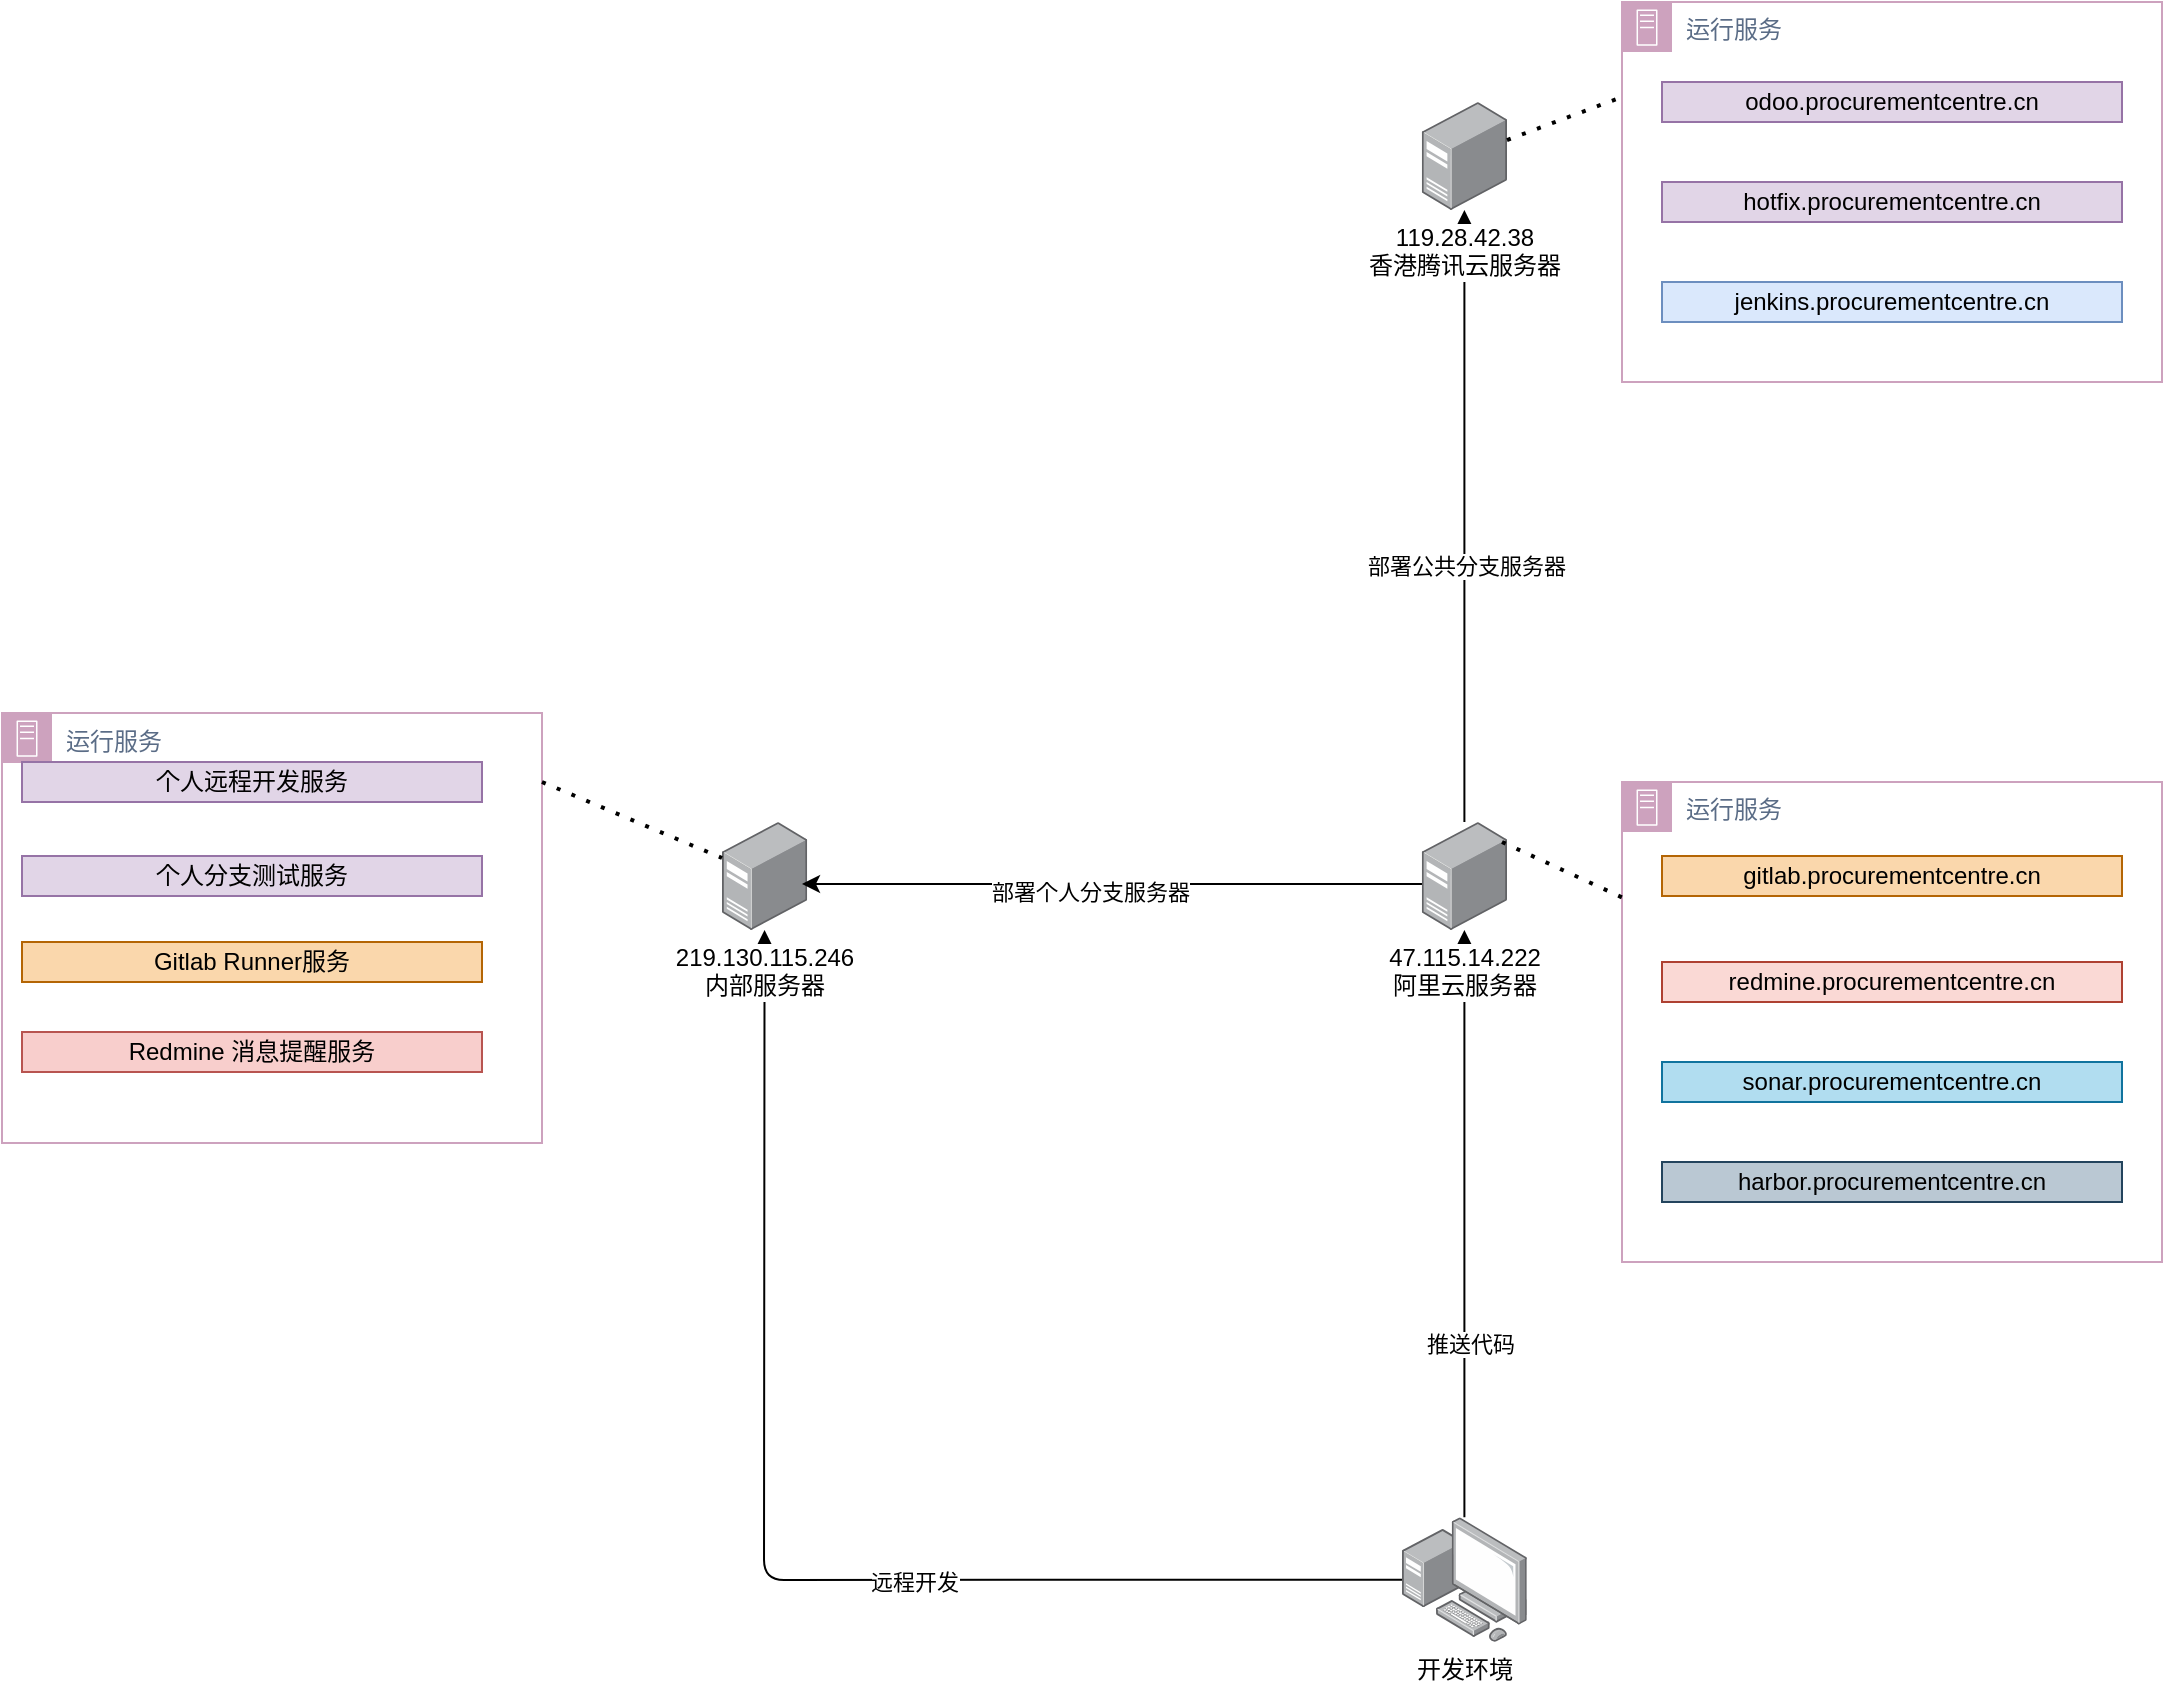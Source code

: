 <mxfile version="13.7.3" type="github" pages="3">
  <diagram id="aA93bd_iw_xx4IOQZr9C" name="Page-1">
    <mxGraphModel dx="2249" dy="1960" grid="1" gridSize="10" guides="1" tooltips="1" connect="1" arrows="1" fold="1" page="1" pageScale="1" pageWidth="827" pageHeight="1169" math="0" shadow="0">
      <root>
        <mxCell id="0" />
        <mxCell id="1" parent="0" />
        <mxCell id="nrHtv3V79Zr1azBo63br-32" value="运行服务" style="points=[[0,0],[0.25,0],[0.5,0],[0.75,0],[1,0],[1,0.25],[1,0.5],[1,0.75],[1,1],[0.75,1],[0.5,1],[0.25,1],[0,1],[0,0.75],[0,0.5],[0,0.25]];outlineConnect=0;gradientColor=none;html=1;whiteSpace=wrap;fontSize=12;fontStyle=0;shape=mxgraph.aws4.group;grIcon=mxgraph.aws4.group_on_premise;fillColor=none;verticalAlign=top;align=left;spacingLeft=30;fontColor=#5A6C86;dashed=0;strokeColor=#CDA2BE;" parent="1" vertex="1">
          <mxGeometry x="-570" y="255.5" width="270" height="215" as="geometry" />
        </mxCell>
        <mxCell id="nrHtv3V79Zr1azBo63br-26" value="运行服务" style="points=[[0,0],[0.25,0],[0.5,0],[0.75,0],[1,0],[1,0.25],[1,0.5],[1,0.75],[1,1],[0.75,1],[0.5,1],[0.25,1],[0,1],[0,0.75],[0,0.5],[0,0.25]];outlineConnect=0;gradientColor=none;html=1;whiteSpace=wrap;fontSize=12;fontStyle=0;shape=mxgraph.aws4.group;grIcon=mxgraph.aws4.group_on_premise;fillColor=none;verticalAlign=top;align=left;spacingLeft=30;fontColor=#5A6C86;dashed=0;strokeColor=#CDA2BE;" parent="1" vertex="1">
          <mxGeometry x="240" y="-100" width="270" height="190" as="geometry" />
        </mxCell>
        <mxCell id="nrHtv3V79Zr1azBo63br-20" value="" style="endArrow=classic;html=1;" parent="1" source="rVWC7oh4cJsDwkScO6lr-1" target="rVWC7oh4cJsDwkScO6lr-4" edge="1">
          <mxGeometry width="50" height="50" relative="1" as="geometry">
            <mxPoint x="-80" y="620" as="sourcePoint" />
            <mxPoint x="-30" y="570" as="targetPoint" />
            <Array as="points">
              <mxPoint x="-189" y="689" />
            </Array>
          </mxGeometry>
        </mxCell>
        <mxCell id="nrHtv3V79Zr1azBo63br-21" value="远程开发" style="edgeLabel;html=1;align=center;verticalAlign=middle;resizable=0;points=[];" parent="nrHtv3V79Zr1azBo63br-20" vertex="1" connectable="0">
          <mxGeometry x="-0.242" y="1" relative="1" as="geometry">
            <mxPoint as="offset" />
          </mxGeometry>
        </mxCell>
        <mxCell id="nrHtv3V79Zr1azBo63br-14" value="" style="endArrow=classic;html=1;" parent="1" source="rVWC7oh4cJsDwkScO6lr-1" target="rVWC7oh4cJsDwkScO6lr-3" edge="1">
          <mxGeometry width="50" height="50" relative="1" as="geometry">
            <mxPoint x="130" y="600" as="sourcePoint" />
            <mxPoint x="180" y="550" as="targetPoint" />
          </mxGeometry>
        </mxCell>
        <mxCell id="nrHtv3V79Zr1azBo63br-15" value="推送代码" style="edgeLabel;html=1;align=center;verticalAlign=middle;resizable=0;points=[];" parent="nrHtv3V79Zr1azBo63br-14" vertex="1" connectable="0">
          <mxGeometry x="-0.41" y="-3" relative="1" as="geometry">
            <mxPoint as="offset" />
          </mxGeometry>
        </mxCell>
        <mxCell id="nrHtv3V79Zr1azBo63br-18" value="" style="endArrow=classic;html=1;" parent="1" source="rVWC7oh4cJsDwkScO6lr-3" target="rVWC7oh4cJsDwkScO6lr-2" edge="1">
          <mxGeometry width="50" height="50" relative="1" as="geometry">
            <mxPoint x="150" y="210" as="sourcePoint" />
            <mxPoint x="220" y="140" as="targetPoint" />
          </mxGeometry>
        </mxCell>
        <mxCell id="nrHtv3V79Zr1azBo63br-19" value="部署公共分支服务器" style="edgeLabel;html=1;align=center;verticalAlign=middle;resizable=0;points=[];" parent="nrHtv3V79Zr1azBo63br-18" vertex="1" connectable="0">
          <mxGeometry x="-0.163" y="-1" relative="1" as="geometry">
            <mxPoint as="offset" />
          </mxGeometry>
        </mxCell>
        <mxCell id="rVWC7oh4cJsDwkScO6lr-1" value="开发环境" style="points=[];aspect=fixed;html=1;align=center;shadow=0;dashed=0;image;image=img/lib/allied_telesis/computer_and_terminals/Personal_Computer_with_Server.svg;" parent="1" vertex="1">
          <mxGeometry x="130" y="657.6" width="62.4" height="62.4" as="geometry" />
        </mxCell>
        <mxCell id="rVWC7oh4cJsDwkScO6lr-2" value="&lt;div&gt;119.28.42.38&lt;/div&gt;&lt;div&gt;香港腾讯云服务器&lt;br&gt;&lt;/div&gt;" style="points=[];aspect=fixed;html=1;align=center;shadow=0;dashed=0;image;image=img/lib/allied_telesis/computer_and_terminals/Server_Desktop.svg;" parent="1" vertex="1">
          <mxGeometry x="139.9" y="-50" width="42.6" height="54" as="geometry" />
        </mxCell>
        <mxCell id="rVWC7oh4cJsDwkScO6lr-3" value="&lt;div&gt;47.115.14.222&lt;/div&gt;&lt;div&gt;阿里云服务器&lt;br&gt;&lt;/div&gt;" style="points=[];aspect=fixed;html=1;align=center;shadow=0;dashed=0;image;image=img/lib/allied_telesis/computer_and_terminals/Server_Desktop.svg;" parent="1" vertex="1">
          <mxGeometry x="139.9" y="310" width="42.6" height="54" as="geometry" />
        </mxCell>
        <mxCell id="rVWC7oh4cJsDwkScO6lr-4" value="&lt;div&gt;219.130.115.246&lt;/div&gt;&lt;div&gt;内部服务器&lt;br&gt;&lt;/div&gt;" style="points=[];aspect=fixed;html=1;align=center;shadow=0;dashed=0;image;image=img/lib/allied_telesis/computer_and_terminals/Server_Desktop.svg;" parent="1" vertex="1">
          <mxGeometry x="-210" y="310" width="42.6" height="54" as="geometry" />
        </mxCell>
        <mxCell id="rVWC7oh4cJsDwkScO6lr-8" value="运行服务" style="points=[[0,0],[0.25,0],[0.5,0],[0.75,0],[1,0],[1,0.25],[1,0.5],[1,0.75],[1,1],[0.75,1],[0.5,1],[0.25,1],[0,1],[0,0.75],[0,0.5],[0,0.25]];outlineConnect=0;gradientColor=none;html=1;whiteSpace=wrap;fontSize=12;fontStyle=0;shape=mxgraph.aws4.group;grIcon=mxgraph.aws4.group_on_premise;fillColor=none;verticalAlign=top;align=left;spacingLeft=30;fontColor=#5A6C86;dashed=0;strokeColor=#CDA2BE;" parent="1" vertex="1">
          <mxGeometry x="240" y="290" width="270" height="240" as="geometry" />
        </mxCell>
        <mxCell id="rVWC7oh4cJsDwkScO6lr-11" value="gitlab.procurementcentre.cn" style="text;html=1;strokeColor=#b46504;fillColor=#fad7ac;align=center;verticalAlign=middle;whiteSpace=wrap;rounded=0;" parent="1" vertex="1">
          <mxGeometry x="260" y="327" width="230" height="20" as="geometry" />
        </mxCell>
        <mxCell id="rVWC7oh4cJsDwkScO6lr-14" value="redmine.procurementcentre.cn" style="text;html=1;strokeColor=#ae4132;fillColor=#fad9d5;align=center;verticalAlign=middle;whiteSpace=wrap;rounded=0;" parent="1" vertex="1">
          <mxGeometry x="260" y="380" width="230" height="20" as="geometry" />
        </mxCell>
        <mxCell id="rVWC7oh4cJsDwkScO6lr-16" value="sonar.procurementcentre.cn" style="text;html=1;strokeColor=#10739e;fillColor=#b1ddf0;align=center;verticalAlign=middle;whiteSpace=wrap;rounded=0;" parent="1" vertex="1">
          <mxGeometry x="260" y="430" width="230" height="20" as="geometry" />
        </mxCell>
        <mxCell id="rVWC7oh4cJsDwkScO6lr-17" value="harbor.procurementcentre.cn" style="text;html=1;strokeColor=#23445d;fillColor=#bac8d3;align=center;verticalAlign=middle;whiteSpace=wrap;rounded=0;" parent="1" vertex="1">
          <mxGeometry x="260" y="480" width="230" height="20" as="geometry" />
        </mxCell>
        <mxCell id="nrHtv3V79Zr1azBo63br-16" value="" style="endArrow=classic;html=1;exitX=0.002;exitY=0.574;exitDx=0;exitDy=0;exitPerimeter=0;entryX=0.939;entryY=0.574;entryDx=0;entryDy=0;entryPerimeter=0;" parent="1" source="rVWC7oh4cJsDwkScO6lr-3" target="rVWC7oh4cJsDwkScO6lr-4" edge="1">
          <mxGeometry width="50" height="50" relative="1" as="geometry">
            <mxPoint x="-40" y="350" as="sourcePoint" />
            <mxPoint x="10" y="300" as="targetPoint" />
          </mxGeometry>
        </mxCell>
        <mxCell id="nrHtv3V79Zr1azBo63br-17" value="部署个人分支服务器" style="edgeLabel;html=1;align=center;verticalAlign=middle;resizable=0;points=[];" parent="nrHtv3V79Zr1azBo63br-16" vertex="1" connectable="0">
          <mxGeometry x="0.071" y="4" relative="1" as="geometry">
            <mxPoint as="offset" />
          </mxGeometry>
        </mxCell>
        <mxCell id="nrHtv3V79Zr1azBo63br-22" value="odoo.procurementcentre.cn" style="text;html=1;strokeColor=#9673a6;fillColor=#e1d5e7;align=center;verticalAlign=middle;whiteSpace=wrap;rounded=0;" parent="1" vertex="1">
          <mxGeometry x="260" y="-60" width="230" height="20" as="geometry" />
        </mxCell>
        <mxCell id="nrHtv3V79Zr1azBo63br-23" value="hotfix.procurementcentre.cn" style="text;html=1;strokeColor=#9673a6;fillColor=#e1d5e7;align=center;verticalAlign=middle;whiteSpace=wrap;rounded=0;" parent="1" vertex="1">
          <mxGeometry x="260" y="-10" width="230" height="20" as="geometry" />
        </mxCell>
        <mxCell id="nrHtv3V79Zr1azBo63br-25" value="jenkins.procurementcentre.cn" style="text;html=1;strokeColor=#6c8ebf;fillColor=#dae8fc;align=center;verticalAlign=middle;whiteSpace=wrap;rounded=0;" parent="1" vertex="1">
          <mxGeometry x="260" y="40" width="230" height="20" as="geometry" />
        </mxCell>
        <mxCell id="nrHtv3V79Zr1azBo63br-27" value="个人分支测试服务" style="text;html=1;strokeColor=#9673a6;fillColor=#e1d5e7;align=center;verticalAlign=middle;whiteSpace=wrap;rounded=0;" parent="1" vertex="1">
          <mxGeometry x="-560" y="327" width="230" height="20" as="geometry" />
        </mxCell>
        <mxCell id="nrHtv3V79Zr1azBo63br-28" value="Gitlab Runner服务" style="text;html=1;strokeColor=#b46504;fillColor=#fad7ac;align=center;verticalAlign=middle;whiteSpace=wrap;rounded=0;" parent="1" vertex="1">
          <mxGeometry x="-560" y="370" width="230" height="20" as="geometry" />
        </mxCell>
        <mxCell id="nrHtv3V79Zr1azBo63br-29" value="个人远程开发服务" style="text;html=1;strokeColor=#9673a6;fillColor=#e1d5e7;align=center;verticalAlign=middle;whiteSpace=wrap;rounded=0;" parent="1" vertex="1">
          <mxGeometry x="-560" y="280" width="230" height="20" as="geometry" />
        </mxCell>
        <mxCell id="nrHtv3V79Zr1azBo63br-31" value="Redmine 消息提醒服务" style="text;html=1;strokeColor=#b85450;fillColor=#f8cecc;align=center;verticalAlign=middle;whiteSpace=wrap;rounded=0;" parent="1" vertex="1">
          <mxGeometry x="-560" y="415" width="230" height="20" as="geometry" />
        </mxCell>
        <mxCell id="nrHtv3V79Zr1azBo63br-79" value="" style="endArrow=none;dashed=1;html=1;dashPattern=1 3;strokeWidth=2;" parent="1" target="rVWC7oh4cJsDwkScO6lr-4" edge="1">
          <mxGeometry width="50" height="50" relative="1" as="geometry">
            <mxPoint x="-300" y="290" as="sourcePoint" />
            <mxPoint x="-250" y="240" as="targetPoint" />
          </mxGeometry>
        </mxCell>
        <mxCell id="nrHtv3V79Zr1azBo63br-80" value="" style="endArrow=none;dashed=1;html=1;dashPattern=1 3;strokeWidth=2;" parent="1" target="rVWC7oh4cJsDwkScO6lr-8" edge="1">
          <mxGeometry width="50" height="50" relative="1" as="geometry">
            <mxPoint x="180" y="320" as="sourcePoint" />
            <mxPoint x="230" y="270" as="targetPoint" />
          </mxGeometry>
        </mxCell>
        <mxCell id="nrHtv3V79Zr1azBo63br-81" value="" style="endArrow=none;dashed=1;html=1;dashPattern=1 3;strokeWidth=2;entryX=0;entryY=0.25;entryDx=0;entryDy=0;" parent="1" source="rVWC7oh4cJsDwkScO6lr-2" target="nrHtv3V79Zr1azBo63br-26" edge="1">
          <mxGeometry width="50" height="50" relative="1" as="geometry">
            <mxPoint x="160" y="-40" as="sourcePoint" />
            <mxPoint x="210" y="-90" as="targetPoint" />
          </mxGeometry>
        </mxCell>
      </root>
    </mxGraphModel>
  </diagram>
  <diagram id="sWi4bpTfqpIu5QMgyxX5" name="Page-2">
    <mxGraphModel dx="1422" dy="791" grid="1" gridSize="10" guides="1" tooltips="1" connect="1" arrows="1" fold="1" page="1" pageScale="1" pageWidth="827" pageHeight="1169" math="0" shadow="0">
      <root>
        <mxCell id="lVhwui7Ge4v-zUjsa0mH-0" />
        <mxCell id="lVhwui7Ge4v-zUjsa0mH-1" parent="lVhwui7Ge4v-zUjsa0mH-0" />
        <mxCell id="lVhwui7Ge4v-zUjsa0mH-2" value="Gitlab" style="swimlane;fillColor=#ffe6cc;strokeColor=#d79b00;" parent="lVhwui7Ge4v-zUjsa0mH-1" vertex="1">
          <mxGeometry x="600" width="680" height="870" as="geometry" />
        </mxCell>
        <mxCell id="lVhwui7Ge4v-zUjsa0mH-3" style="edgeStyle=orthogonalEdgeStyle;rounded=0;orthogonalLoop=1;jettySize=auto;html=1;exitX=0.5;exitY=1;exitDx=0;exitDy=0;entryX=0.5;entryY=0;entryDx=0;entryDy=0;" parent="lVhwui7Ge4v-zUjsa0mH-1" source="lVhwui7Ge4v-zUjsa0mH-5" target="lVhwui7Ge4v-zUjsa0mH-9" edge="1">
          <mxGeometry relative="1" as="geometry" />
        </mxCell>
        <mxCell id="lVhwui7Ge4v-zUjsa0mH-4" style="edgeStyle=orthogonalEdgeStyle;rounded=0;orthogonalLoop=1;jettySize=auto;html=1;exitX=0.5;exitY=1;exitDx=0;exitDy=0;entryX=0.5;entryY=0;entryDx=0;entryDy=0;" parent="lVhwui7Ge4v-zUjsa0mH-1" source="lVhwui7Ge4v-zUjsa0mH-5" target="lVhwui7Ge4v-zUjsa0mH-13" edge="1">
          <mxGeometry relative="1" as="geometry" />
        </mxCell>
        <mxCell id="lVhwui7Ge4v-zUjsa0mH-5" value="提交代码到Gilab" style="rounded=1;whiteSpace=wrap;html=1;" parent="lVhwui7Ge4v-zUjsa0mH-1" vertex="1">
          <mxGeometry x="885" y="92" width="90" height="43" as="geometry" />
        </mxCell>
        <mxCell id="lVhwui7Ge4v-zUjsa0mH-6" style="edgeStyle=orthogonalEdgeStyle;rounded=0;orthogonalLoop=1;jettySize=auto;html=1;exitX=0.5;exitY=1;exitDx=0;exitDy=0;exitPerimeter=0;entryX=0.5;entryY=0;entryDx=0;entryDy=0;" parent="lVhwui7Ge4v-zUjsa0mH-1" source="lVhwui7Ge4v-zUjsa0mH-7" target="lVhwui7Ge4v-zUjsa0mH-5" edge="1">
          <mxGeometry relative="1" as="geometry" />
        </mxCell>
        <mxCell id="lVhwui7Ge4v-zUjsa0mH-7" value="" style="strokeWidth=2;html=1;shape=mxgraph.flowchart.start_2;whiteSpace=wrap;" parent="lVhwui7Ge4v-zUjsa0mH-1" vertex="1">
          <mxGeometry x="920" y="40" width="20" height="20" as="geometry" />
        </mxCell>
        <mxCell id="lVhwui7Ge4v-zUjsa0mH-8" style="edgeStyle=orthogonalEdgeStyle;rounded=0;orthogonalLoop=1;jettySize=auto;html=1;exitX=0.5;exitY=1;exitDx=0;exitDy=0;entryX=0.5;entryY=0;entryDx=0;entryDy=0;" parent="lVhwui7Ge4v-zUjsa0mH-1" source="lVhwui7Ge4v-zUjsa0mH-9" target="lVhwui7Ge4v-zUjsa0mH-22" edge="1">
          <mxGeometry relative="1" as="geometry" />
        </mxCell>
        <mxCell id="lVhwui7Ge4v-zUjsa0mH-9" value="&lt;div&gt;Sonar&lt;/div&gt;&lt;div&gt;扫描代码&lt;br&gt;&lt;/div&gt;" style="rounded=1;whiteSpace=wrap;html=1;" parent="lVhwui7Ge4v-zUjsa0mH-1" vertex="1">
          <mxGeometry x="790" y="190" width="90" height="43" as="geometry" />
        </mxCell>
        <mxCell id="lVhwui7Ge4v-zUjsa0mH-10" style="edgeStyle=orthogonalEdgeStyle;rounded=0;orthogonalLoop=1;jettySize=auto;html=1;exitX=0.5;exitY=1;exitDx=0;exitDy=0;entryX=1;entryY=0.5;entryDx=0;entryDy=0;" parent="lVhwui7Ge4v-zUjsa0mH-1" source="lVhwui7Ge4v-zUjsa0mH-11" target="lVhwui7Ge4v-zUjsa0mH-30" edge="1">
          <mxGeometry relative="1" as="geometry" />
        </mxCell>
        <mxCell id="lVhwui7Ge4v-zUjsa0mH-11" value="&lt;div&gt;关联到&lt;/div&gt;&lt;div&gt;Redmine问题&lt;/div&gt;" style="rounded=1;whiteSpace=wrap;html=1;" parent="lVhwui7Ge4v-zUjsa0mH-1" vertex="1">
          <mxGeometry x="1030" y="268.5" width="90" height="43" as="geometry" />
        </mxCell>
        <mxCell id="lVhwui7Ge4v-zUjsa0mH-12" style="edgeStyle=orthogonalEdgeStyle;rounded=0;orthogonalLoop=1;jettySize=auto;html=1;exitX=0.5;exitY=1;exitDx=0;exitDy=0;entryX=0.5;entryY=0;entryDx=0;entryDy=0;" parent="lVhwui7Ge4v-zUjsa0mH-1" source="lVhwui7Ge4v-zUjsa0mH-13" target="lVhwui7Ge4v-zUjsa0mH-11" edge="1">
          <mxGeometry relative="1" as="geometry" />
        </mxCell>
        <mxCell id="lVhwui7Ge4v-zUjsa0mH-13" value="问题编号" style="rhombus;whiteSpace=wrap;html=1;" parent="lVhwui7Ge4v-zUjsa0mH-1" vertex="1">
          <mxGeometry x="1038.75" y="190" width="72.5" height="50" as="geometry" />
        </mxCell>
        <mxCell id="lVhwui7Ge4v-zUjsa0mH-14" style="edgeStyle=orthogonalEdgeStyle;rounded=0;orthogonalLoop=1;jettySize=auto;html=1;exitX=0.5;exitY=1;exitDx=0;exitDy=0;entryX=0.5;entryY=0;entryDx=0;entryDy=0;" parent="lVhwui7Ge4v-zUjsa0mH-1" source="lVhwui7Ge4v-zUjsa0mH-15" target="lVhwui7Ge4v-zUjsa0mH-17" edge="1">
          <mxGeometry relative="1" as="geometry" />
        </mxCell>
        <mxCell id="lVhwui7Ge4v-zUjsa0mH-15" value="构建镜像" style="rounded=1;whiteSpace=wrap;html=1;" parent="lVhwui7Ge4v-zUjsa0mH-1" vertex="1">
          <mxGeometry x="790" y="341.5" width="90" height="43" as="geometry" />
        </mxCell>
        <mxCell id="lVhwui7Ge4v-zUjsa0mH-16" style="edgeStyle=orthogonalEdgeStyle;rounded=0;orthogonalLoop=1;jettySize=auto;html=1;exitX=0.5;exitY=1;exitDx=0;exitDy=0;" parent="lVhwui7Ge4v-zUjsa0mH-1" source="lVhwui7Ge4v-zUjsa0mH-17" target="lVhwui7Ge4v-zUjsa0mH-19" edge="1">
          <mxGeometry relative="1" as="geometry" />
        </mxCell>
        <mxCell id="lVhwui7Ge4v-zUjsa0mH-17" value="安装测试" style="rounded=1;whiteSpace=wrap;html=1;" parent="lVhwui7Ge4v-zUjsa0mH-1" vertex="1">
          <mxGeometry x="790" y="420" width="90" height="43" as="geometry" />
        </mxCell>
        <mxCell id="lVhwui7Ge4v-zUjsa0mH-18" style="edgeStyle=orthogonalEdgeStyle;rounded=0;orthogonalLoop=1;jettySize=auto;html=1;exitX=0.5;exitY=1;exitDx=0;exitDy=0;entryX=0.5;entryY=0;entryDx=0;entryDy=0;" parent="lVhwui7Ge4v-zUjsa0mH-1" source="lVhwui7Ge4v-zUjsa0mH-19" target="lVhwui7Ge4v-zUjsa0mH-25" edge="1">
          <mxGeometry relative="1" as="geometry" />
        </mxCell>
        <mxCell id="lVhwui7Ge4v-zUjsa0mH-19" value="上传镜像到&lt;br&gt;Harbor" style="rounded=1;whiteSpace=wrap;html=1;" parent="lVhwui7Ge4v-zUjsa0mH-1" vertex="1">
          <mxGeometry x="790" y="500" width="90" height="43" as="geometry" />
        </mxCell>
        <mxCell id="lVhwui7Ge4v-zUjsa0mH-20" style="edgeStyle=orthogonalEdgeStyle;rounded=0;orthogonalLoop=1;jettySize=auto;html=1;exitX=0;exitY=0.5;exitDx=0;exitDy=0;entryX=0;entryY=0.5;entryDx=0;entryDy=0;" parent="lVhwui7Ge4v-zUjsa0mH-1" source="lVhwui7Ge4v-zUjsa0mH-22" target="lVhwui7Ge4v-zUjsa0mH-30" edge="1">
          <mxGeometry relative="1" as="geometry">
            <Array as="points">
              <mxPoint x="740" y="288" />
              <mxPoint x="740" y="825" />
            </Array>
          </mxGeometry>
        </mxCell>
        <mxCell id="lVhwui7Ge4v-zUjsa0mH-21" style="edgeStyle=orthogonalEdgeStyle;rounded=0;orthogonalLoop=1;jettySize=auto;html=1;exitX=0.5;exitY=1;exitDx=0;exitDy=0;entryX=0.5;entryY=0;entryDx=0;entryDy=0;" parent="lVhwui7Ge4v-zUjsa0mH-1" source="lVhwui7Ge4v-zUjsa0mH-22" target="lVhwui7Ge4v-zUjsa0mH-15" edge="1">
          <mxGeometry relative="1" as="geometry" />
        </mxCell>
        <mxCell id="lVhwui7Ge4v-zUjsa0mH-22" value="跳过构建" style="rhombus;whiteSpace=wrap;html=1;" parent="lVhwui7Ge4v-zUjsa0mH-1" vertex="1">
          <mxGeometry x="798.75" y="263" width="72.5" height="50" as="geometry" />
        </mxCell>
        <mxCell id="lVhwui7Ge4v-zUjsa0mH-23" style="edgeStyle=orthogonalEdgeStyle;rounded=0;orthogonalLoop=1;jettySize=auto;html=1;exitX=0.5;exitY=1;exitDx=0;exitDy=0;entryX=0.5;entryY=0;entryDx=0;entryDy=0;" parent="lVhwui7Ge4v-zUjsa0mH-1" source="lVhwui7Ge4v-zUjsa0mH-25" target="lVhwui7Ge4v-zUjsa0mH-27" edge="1">
          <mxGeometry relative="1" as="geometry" />
        </mxCell>
        <mxCell id="lVhwui7Ge4v-zUjsa0mH-24" style="edgeStyle=orthogonalEdgeStyle;rounded=0;orthogonalLoop=1;jettySize=auto;html=1;exitX=1;exitY=0.5;exitDx=0;exitDy=0;entryX=0.5;entryY=0;entryDx=0;entryDy=0;" parent="lVhwui7Ge4v-zUjsa0mH-1" source="lVhwui7Ge4v-zUjsa0mH-25" target="lVhwui7Ge4v-zUjsa0mH-29" edge="1">
          <mxGeometry relative="1" as="geometry" />
        </mxCell>
        <mxCell id="lVhwui7Ge4v-zUjsa0mH-25" value="公共分支" style="rhombus;whiteSpace=wrap;html=1;" parent="lVhwui7Ge4v-zUjsa0mH-1" vertex="1">
          <mxGeometry x="798.75" y="580" width="72.5" height="50" as="geometry" />
        </mxCell>
        <mxCell id="lVhwui7Ge4v-zUjsa0mH-26" style="edgeStyle=orthogonalEdgeStyle;rounded=0;orthogonalLoop=1;jettySize=auto;html=1;exitX=0.5;exitY=1;exitDx=0;exitDy=0;entryX=0.5;entryY=0;entryDx=0;entryDy=0;" parent="lVhwui7Ge4v-zUjsa0mH-1" source="lVhwui7Ge4v-zUjsa0mH-27" target="lVhwui7Ge4v-zUjsa0mH-30" edge="1">
          <mxGeometry relative="1" as="geometry" />
        </mxCell>
        <mxCell id="lVhwui7Ge4v-zUjsa0mH-27" value="部署Odoo&lt;br&gt;香港腾讯云" style="rounded=1;whiteSpace=wrap;html=1;" parent="lVhwui7Ge4v-zUjsa0mH-1" vertex="1">
          <mxGeometry x="790" y="677" width="90" height="43" as="geometry" />
        </mxCell>
        <mxCell id="lVhwui7Ge4v-zUjsa0mH-28" style="edgeStyle=orthogonalEdgeStyle;rounded=0;orthogonalLoop=1;jettySize=auto;html=1;exitX=0.5;exitY=1;exitDx=0;exitDy=0;entryX=0.5;entryY=0;entryDx=0;entryDy=0;" parent="lVhwui7Ge4v-zUjsa0mH-1" source="lVhwui7Ge4v-zUjsa0mH-29" target="lVhwui7Ge4v-zUjsa0mH-30" edge="1">
          <mxGeometry relative="1" as="geometry" />
        </mxCell>
        <mxCell id="lVhwui7Ge4v-zUjsa0mH-29" value="部署Odoo&lt;br&gt;内部服务器" style="rounded=1;whiteSpace=wrap;html=1;" parent="lVhwui7Ge4v-zUjsa0mH-1" vertex="1">
          <mxGeometry x="940" y="677" width="90" height="43" as="geometry" />
        </mxCell>
        <mxCell id="lVhwui7Ge4v-zUjsa0mH-30" value="" style="ellipse;html=1;shape=endState;fillColor=#000000;strokeColor=#ff0000;" parent="lVhwui7Ge4v-zUjsa0mH-1" vertex="1">
          <mxGeometry x="915" y="810" width="30" height="30" as="geometry" />
        </mxCell>
      </root>
    </mxGraphModel>
  </diagram>
  <diagram id="4GkeoSNyv0drX1vBQMuy" name="Page-3">
    <mxGraphModel dx="1422" dy="791" grid="1" gridSize="10" guides="1" tooltips="1" connect="1" arrows="1" fold="1" page="1" pageScale="1" pageWidth="827" pageHeight="1169" math="0" shadow="0">
      <root>
        <mxCell id="ofIgxVYYzololJrlE06j-0" />
        <mxCell id="ofIgxVYYzololJrlE06j-1" parent="ofIgxVYYzololJrlE06j-0" />
        <mxCell id="ofIgxVYYzololJrlE06j-2" value="Jenkins" style="swimlane;fillColor=#ffe6cc;strokeColor=#d79b00;" vertex="1" parent="ofIgxVYYzololJrlE06j-1">
          <mxGeometry x="2060" y="30" width="420" height="750" as="geometry" />
        </mxCell>
        <mxCell id="ofIgxVYYzololJrlE06j-15" value="" style="ellipse;html=1;shape=endState;fillColor=#000000;strokeColor=#ff0000;" vertex="1" parent="ofIgxVYYzololJrlE06j-2">
          <mxGeometry x="195" y="510" width="30" height="30" as="geometry" />
        </mxCell>
        <mxCell id="ofIgxVYYzololJrlE06j-16" value="公共项目" style="rounded=1;whiteSpace=wrap;html=1;" vertex="1" parent="ofIgxVYYzololJrlE06j-2">
          <mxGeometry x="300" y="110" width="90" height="43" as="geometry" />
        </mxCell>
        <mxCell id="ofIgxVYYzololJrlE06j-4" value="" style="strokeWidth=2;html=1;shape=mxgraph.flowchart.start_2;whiteSpace=wrap;" vertex="1" parent="ofIgxVYYzololJrlE06j-1">
          <mxGeometry x="905" y="190" width="20" height="20" as="geometry" />
        </mxCell>
        <mxCell id="ofIgxVYYzololJrlE06j-6" value="获取构建参数" style="rounded=1;whiteSpace=wrap;html=1;" vertex="1" parent="ofIgxVYYzololJrlE06j-1">
          <mxGeometry x="870" y="260" width="90" height="43" as="geometry" />
        </mxCell>
        <mxCell id="ofIgxVYYzololJrlE06j-17" value="Harbor" style="rounded=1;whiteSpace=wrap;html=1;" vertex="1" parent="ofIgxVYYzololJrlE06j-1">
          <mxGeometry x="1080" y="260" width="90" height="43" as="geometry" />
        </mxCell>
        <mxCell id="ofIgxVYYzololJrlE06j-19" value="" style="endArrow=classic;html=1;exitX=0;exitY=0.5;exitDx=0;exitDy=0;dashed=1;" edge="1" parent="ofIgxVYYzololJrlE06j-1" source="ofIgxVYYzololJrlE06j-17">
          <mxGeometry width="50" height="50" relative="1" as="geometry">
            <mxPoint x="770" y="230" as="sourcePoint" />
            <mxPoint x="960" y="282" as="targetPoint" />
          </mxGeometry>
        </mxCell>
        <mxCell id="ofIgxVYYzololJrlE06j-21" value="&lt;div&gt;重置远程&lt;/div&gt;&lt;div&gt;开发环境&lt;/div&gt;" style="rounded=1;whiteSpace=wrap;html=1;" vertex="1" parent="ofIgxVYYzololJrlE06j-1">
          <mxGeometry x="700" y="580" width="90" height="43" as="geometry" />
        </mxCell>
        <mxCell id="ofIgxVYYzololJrlE06j-22" value="回滚服务器版本" style="rounded=1;whiteSpace=wrap;html=1;" vertex="1" parent="ofIgxVYYzololJrlE06j-1">
          <mxGeometry x="870" y="580" width="90" height="43" as="geometry" />
        </mxCell>
        <mxCell id="ofIgxVYYzololJrlE06j-23" value="&lt;div&gt;重置个人&lt;/div&gt;&lt;div&gt;测试服务器版本&lt;/div&gt;" style="rounded=1;whiteSpace=wrap;html=1;" vertex="1" parent="ofIgxVYYzololJrlE06j-1">
          <mxGeometry x="800" y="700" width="90" height="43" as="geometry" />
        </mxCell>
        <mxCell id="ofIgxVYYzololJrlE06j-24" value="选择构建参数" style="rounded=1;whiteSpace=wrap;html=1;" vertex="1" parent="ofIgxVYYzololJrlE06j-1">
          <mxGeometry x="870" y="360" width="90" height="43" as="geometry" />
        </mxCell>
        <mxCell id="ofIgxVYYzololJrlE06j-26" style="edgeStyle=orthogonalEdgeStyle;rounded=0;orthogonalLoop=1;jettySize=auto;html=1;exitX=0;exitY=0.5;exitDx=0;exitDy=0;" edge="1" parent="ofIgxVYYzololJrlE06j-1" source="ofIgxVYYzololJrlE06j-25" target="ofIgxVYYzololJrlE06j-21">
          <mxGeometry relative="1" as="geometry" />
        </mxCell>
        <mxCell id="ofIgxVYYzololJrlE06j-27" style="edgeStyle=orthogonalEdgeStyle;rounded=0;orthogonalLoop=1;jettySize=auto;html=1;exitX=0.5;exitY=1;exitDx=0;exitDy=0;" edge="1" parent="ofIgxVYYzololJrlE06j-1" source="ofIgxVYYzololJrlE06j-25" target="ofIgxVYYzololJrlE06j-22">
          <mxGeometry relative="1" as="geometry" />
        </mxCell>
        <mxCell id="ofIgxVYYzololJrlE06j-25" value="odoo:12e-dev" style="rhombus;whiteSpace=wrap;html=1;" vertex="1" parent="ofIgxVYYzololJrlE06j-1">
          <mxGeometry x="875" y="450" width="80" height="60" as="geometry" />
        </mxCell>
        <mxCell id="ofIgxVYYzololJrlE06j-29" value="&lt;div&gt;重置公共&lt;/div&gt;&lt;div&gt;服务器版本&lt;/div&gt;" style="rounded=1;whiteSpace=wrap;html=1;" vertex="1" parent="ofIgxVYYzololJrlE06j-1">
          <mxGeometry x="950" y="700" width="90" height="43" as="geometry" />
        </mxCell>
      </root>
    </mxGraphModel>
  </diagram>
</mxfile>
